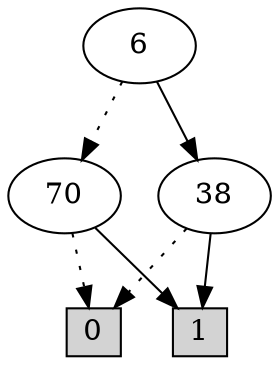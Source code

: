 digraph G {
0 [shape=box, label="0", style=filled, shape=box, height=0.3, width=0.3];
1 [shape=box, label="1", style=filled, shape=box, height=0.3, width=0.3];
1338 [label="6"];
1338 -> 142 [style=dotted];
1338 -> 78 [style=filled];
142 [label="70"];
142 -> 0 [style=dotted];
142 -> 1 [style=filled];
78 [label="38"];
78 -> 0 [style=dotted];
78 -> 1 [style=filled];
}
